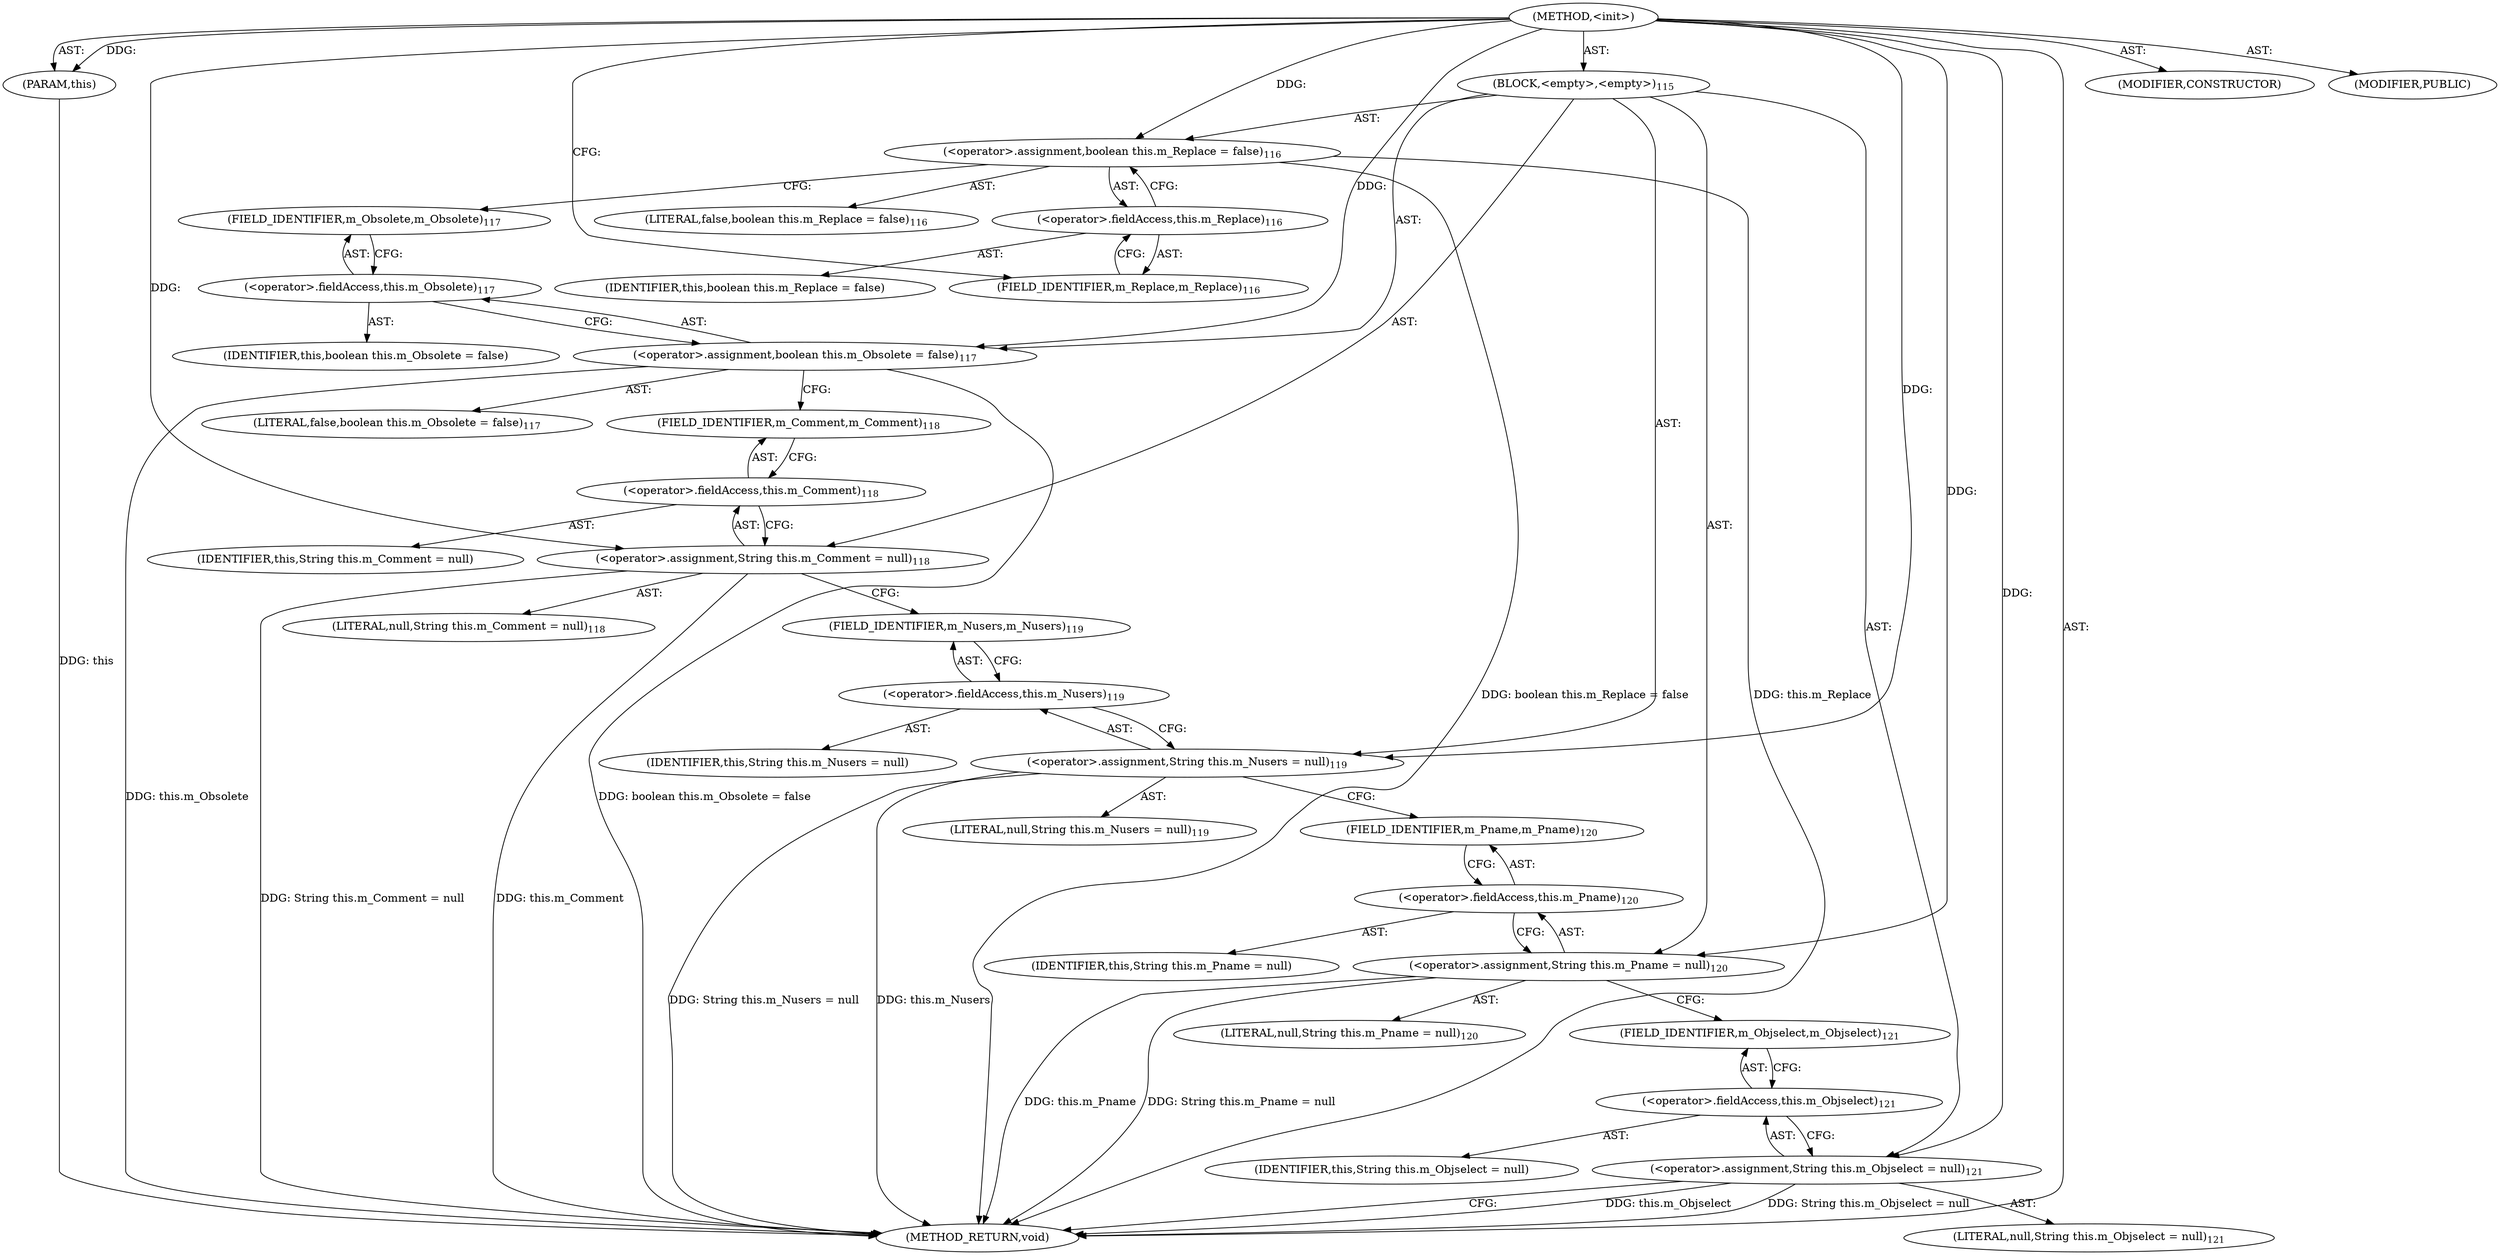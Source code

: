 digraph "&lt;init&gt;" {  
"111669149714" [label = <(METHOD,&lt;init&gt;)> ]
"115964117021" [label = <(PARAM,this)> ]
"25769803808" [label = <(BLOCK,&lt;empty&gt;,&lt;empty&gt;)<SUB>115</SUB>> ]
"30064771165" [label = <(&lt;operator&gt;.assignment,boolean this.m_Replace = false)<SUB>116</SUB>> ]
"30064771166" [label = <(&lt;operator&gt;.fieldAccess,this.m_Replace)<SUB>116</SUB>> ]
"68719476810" [label = <(IDENTIFIER,this,boolean this.m_Replace = false)> ]
"55834574867" [label = <(FIELD_IDENTIFIER,m_Replace,m_Replace)<SUB>116</SUB>> ]
"90194313223" [label = <(LITERAL,false,boolean this.m_Replace = false)<SUB>116</SUB>> ]
"30064771167" [label = <(&lt;operator&gt;.assignment,boolean this.m_Obsolete = false)<SUB>117</SUB>> ]
"30064771168" [label = <(&lt;operator&gt;.fieldAccess,this.m_Obsolete)<SUB>117</SUB>> ]
"68719476811" [label = <(IDENTIFIER,this,boolean this.m_Obsolete = false)> ]
"55834574868" [label = <(FIELD_IDENTIFIER,m_Obsolete,m_Obsolete)<SUB>117</SUB>> ]
"90194313224" [label = <(LITERAL,false,boolean this.m_Obsolete = false)<SUB>117</SUB>> ]
"30064771169" [label = <(&lt;operator&gt;.assignment,String this.m_Comment = null)<SUB>118</SUB>> ]
"30064771170" [label = <(&lt;operator&gt;.fieldAccess,this.m_Comment)<SUB>118</SUB>> ]
"68719476812" [label = <(IDENTIFIER,this,String this.m_Comment = null)> ]
"55834574869" [label = <(FIELD_IDENTIFIER,m_Comment,m_Comment)<SUB>118</SUB>> ]
"90194313225" [label = <(LITERAL,null,String this.m_Comment = null)<SUB>118</SUB>> ]
"30064771171" [label = <(&lt;operator&gt;.assignment,String this.m_Nusers = null)<SUB>119</SUB>> ]
"30064771172" [label = <(&lt;operator&gt;.fieldAccess,this.m_Nusers)<SUB>119</SUB>> ]
"68719476813" [label = <(IDENTIFIER,this,String this.m_Nusers = null)> ]
"55834574870" [label = <(FIELD_IDENTIFIER,m_Nusers,m_Nusers)<SUB>119</SUB>> ]
"90194313226" [label = <(LITERAL,null,String this.m_Nusers = null)<SUB>119</SUB>> ]
"30064771173" [label = <(&lt;operator&gt;.assignment,String this.m_Pname = null)<SUB>120</SUB>> ]
"30064771174" [label = <(&lt;operator&gt;.fieldAccess,this.m_Pname)<SUB>120</SUB>> ]
"68719476814" [label = <(IDENTIFIER,this,String this.m_Pname = null)> ]
"55834574871" [label = <(FIELD_IDENTIFIER,m_Pname,m_Pname)<SUB>120</SUB>> ]
"90194313227" [label = <(LITERAL,null,String this.m_Pname = null)<SUB>120</SUB>> ]
"30064771175" [label = <(&lt;operator&gt;.assignment,String this.m_Objselect = null)<SUB>121</SUB>> ]
"30064771176" [label = <(&lt;operator&gt;.fieldAccess,this.m_Objselect)<SUB>121</SUB>> ]
"68719476815" [label = <(IDENTIFIER,this,String this.m_Objselect = null)> ]
"55834574872" [label = <(FIELD_IDENTIFIER,m_Objselect,m_Objselect)<SUB>121</SUB>> ]
"90194313228" [label = <(LITERAL,null,String this.m_Objselect = null)<SUB>121</SUB>> ]
"133143986230" [label = <(MODIFIER,CONSTRUCTOR)> ]
"133143986231" [label = <(MODIFIER,PUBLIC)> ]
"128849018898" [label = <(METHOD_RETURN,void)> ]
  "111669149714" -> "115964117021"  [ label = "AST: "] 
  "111669149714" -> "25769803808"  [ label = "AST: "] 
  "111669149714" -> "133143986230"  [ label = "AST: "] 
  "111669149714" -> "133143986231"  [ label = "AST: "] 
  "111669149714" -> "128849018898"  [ label = "AST: "] 
  "25769803808" -> "30064771165"  [ label = "AST: "] 
  "25769803808" -> "30064771167"  [ label = "AST: "] 
  "25769803808" -> "30064771169"  [ label = "AST: "] 
  "25769803808" -> "30064771171"  [ label = "AST: "] 
  "25769803808" -> "30064771173"  [ label = "AST: "] 
  "25769803808" -> "30064771175"  [ label = "AST: "] 
  "30064771165" -> "30064771166"  [ label = "AST: "] 
  "30064771165" -> "90194313223"  [ label = "AST: "] 
  "30064771166" -> "68719476810"  [ label = "AST: "] 
  "30064771166" -> "55834574867"  [ label = "AST: "] 
  "30064771167" -> "30064771168"  [ label = "AST: "] 
  "30064771167" -> "90194313224"  [ label = "AST: "] 
  "30064771168" -> "68719476811"  [ label = "AST: "] 
  "30064771168" -> "55834574868"  [ label = "AST: "] 
  "30064771169" -> "30064771170"  [ label = "AST: "] 
  "30064771169" -> "90194313225"  [ label = "AST: "] 
  "30064771170" -> "68719476812"  [ label = "AST: "] 
  "30064771170" -> "55834574869"  [ label = "AST: "] 
  "30064771171" -> "30064771172"  [ label = "AST: "] 
  "30064771171" -> "90194313226"  [ label = "AST: "] 
  "30064771172" -> "68719476813"  [ label = "AST: "] 
  "30064771172" -> "55834574870"  [ label = "AST: "] 
  "30064771173" -> "30064771174"  [ label = "AST: "] 
  "30064771173" -> "90194313227"  [ label = "AST: "] 
  "30064771174" -> "68719476814"  [ label = "AST: "] 
  "30064771174" -> "55834574871"  [ label = "AST: "] 
  "30064771175" -> "30064771176"  [ label = "AST: "] 
  "30064771175" -> "90194313228"  [ label = "AST: "] 
  "30064771176" -> "68719476815"  [ label = "AST: "] 
  "30064771176" -> "55834574872"  [ label = "AST: "] 
  "30064771165" -> "55834574868"  [ label = "CFG: "] 
  "30064771167" -> "55834574869"  [ label = "CFG: "] 
  "30064771169" -> "55834574870"  [ label = "CFG: "] 
  "30064771171" -> "55834574871"  [ label = "CFG: "] 
  "30064771173" -> "55834574872"  [ label = "CFG: "] 
  "30064771175" -> "128849018898"  [ label = "CFG: "] 
  "30064771166" -> "30064771165"  [ label = "CFG: "] 
  "30064771168" -> "30064771167"  [ label = "CFG: "] 
  "30064771170" -> "30064771169"  [ label = "CFG: "] 
  "30064771172" -> "30064771171"  [ label = "CFG: "] 
  "30064771174" -> "30064771173"  [ label = "CFG: "] 
  "30064771176" -> "30064771175"  [ label = "CFG: "] 
  "55834574867" -> "30064771166"  [ label = "CFG: "] 
  "55834574868" -> "30064771168"  [ label = "CFG: "] 
  "55834574869" -> "30064771170"  [ label = "CFG: "] 
  "55834574870" -> "30064771172"  [ label = "CFG: "] 
  "55834574871" -> "30064771174"  [ label = "CFG: "] 
  "55834574872" -> "30064771176"  [ label = "CFG: "] 
  "111669149714" -> "55834574867"  [ label = "CFG: "] 
  "115964117021" -> "128849018898"  [ label = "DDG: this"] 
  "30064771165" -> "128849018898"  [ label = "DDG: this.m_Replace"] 
  "30064771165" -> "128849018898"  [ label = "DDG: boolean this.m_Replace = false"] 
  "30064771167" -> "128849018898"  [ label = "DDG: this.m_Obsolete"] 
  "30064771167" -> "128849018898"  [ label = "DDG: boolean this.m_Obsolete = false"] 
  "30064771169" -> "128849018898"  [ label = "DDG: this.m_Comment"] 
  "30064771169" -> "128849018898"  [ label = "DDG: String this.m_Comment = null"] 
  "30064771171" -> "128849018898"  [ label = "DDG: this.m_Nusers"] 
  "30064771171" -> "128849018898"  [ label = "DDG: String this.m_Nusers = null"] 
  "30064771173" -> "128849018898"  [ label = "DDG: this.m_Pname"] 
  "30064771173" -> "128849018898"  [ label = "DDG: String this.m_Pname = null"] 
  "30064771175" -> "128849018898"  [ label = "DDG: this.m_Objselect"] 
  "30064771175" -> "128849018898"  [ label = "DDG: String this.m_Objselect = null"] 
  "111669149714" -> "115964117021"  [ label = "DDG: "] 
  "111669149714" -> "30064771165"  [ label = "DDG: "] 
  "111669149714" -> "30064771167"  [ label = "DDG: "] 
  "111669149714" -> "30064771169"  [ label = "DDG: "] 
  "111669149714" -> "30064771171"  [ label = "DDG: "] 
  "111669149714" -> "30064771173"  [ label = "DDG: "] 
  "111669149714" -> "30064771175"  [ label = "DDG: "] 
}
